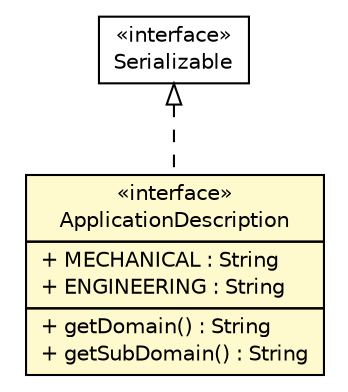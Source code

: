 #!/usr/local/bin/dot
#
# Class diagram 
# Generated by UMLGraph version R5_6 (http://www.umlgraph.org/)
#

digraph G {
	edge [fontname="Helvetica",fontsize=10,labelfontname="Helvetica",labelfontsize=10];
	node [fontname="Helvetica",fontsize=10,shape=plaintext];
	nodesep=0.25;
	ranksep=0.5;
	// sorcer.core.context.ApplicationDescription
	c60421 [label=<<table title="sorcer.core.context.ApplicationDescription" border="0" cellborder="1" cellspacing="0" cellpadding="2" port="p" bgcolor="lemonChiffon" href="./ApplicationDescription.html">
		<tr><td><table border="0" cellspacing="0" cellpadding="1">
<tr><td align="center" balign="center"> &#171;interface&#187; </td></tr>
<tr><td align="center" balign="center"> ApplicationDescription </td></tr>
		</table></td></tr>
		<tr><td><table border="0" cellspacing="0" cellpadding="1">
<tr><td align="left" balign="left"> + MECHANICAL : String </td></tr>
<tr><td align="left" balign="left"> + ENGINEERING : String </td></tr>
		</table></td></tr>
		<tr><td><table border="0" cellspacing="0" cellpadding="1">
<tr><td align="left" balign="left"> + getDomain() : String </td></tr>
<tr><td align="left" balign="left"> + getSubDomain() : String </td></tr>
		</table></td></tr>
		</table>>, URL="./ApplicationDescription.html", fontname="Helvetica", fontcolor="black", fontsize=10.0];
	//sorcer.core.context.ApplicationDescription implements java.io.Serializable
	c60895:p -> c60421:p [dir=back,arrowtail=empty,style=dashed];
	// java.io.Serializable
	c60895 [label=<<table title="java.io.Serializable" border="0" cellborder="1" cellspacing="0" cellpadding="2" port="p" href="http://docs.oracle.com/javase/7/docs/api/java/io/Serializable.html">
		<tr><td><table border="0" cellspacing="0" cellpadding="1">
<tr><td align="center" balign="center"> &#171;interface&#187; </td></tr>
<tr><td align="center" balign="center"> Serializable </td></tr>
		</table></td></tr>
		</table>>, URL="http://docs.oracle.com/javase/7/docs/api/java/io/Serializable.html", fontname="Helvetica", fontcolor="black", fontsize=10.0];
}

